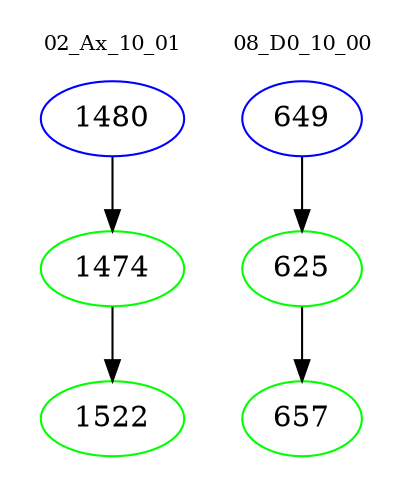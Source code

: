 digraph{
subgraph cluster_0 {
color = white
label = "02_Ax_10_01";
fontsize=10;
T0_1480 [label="1480", color="blue"]
T0_1480 -> T0_1474 [color="black"]
T0_1474 [label="1474", color="green"]
T0_1474 -> T0_1522 [color="black"]
T0_1522 [label="1522", color="green"]
}
subgraph cluster_1 {
color = white
label = "08_D0_10_00";
fontsize=10;
T1_649 [label="649", color="blue"]
T1_649 -> T1_625 [color="black"]
T1_625 [label="625", color="green"]
T1_625 -> T1_657 [color="black"]
T1_657 [label="657", color="green"]
}
}

